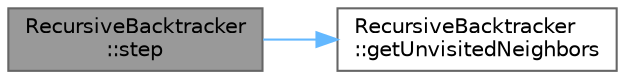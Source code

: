 digraph "RecursiveBacktracker::step"
{
 // LATEX_PDF_SIZE
  bgcolor="transparent";
  edge [fontname=Helvetica,fontsize=10,labelfontname=Helvetica,labelfontsize=10];
  node [fontname=Helvetica,fontsize=10,shape=box,height=0.2,width=0.4];
  rankdir="LR";
  Node1 [id="Node000001",label="RecursiveBacktracker\l::step",height=0.2,width=0.4,color="gray40", fillcolor="grey60", style="filled", fontcolor="black",tooltip=" "];
  Node1 -> Node2 [id="edge1_Node000001_Node000002",color="steelblue1",style="solid",tooltip=" "];
  Node2 [id="Node000002",label="RecursiveBacktracker\l::getUnvisitedNeighbors",height=0.2,width=0.4,color="grey40", fillcolor="white", style="filled",URL="$class_recursive_backtracker.html#ac83def699a0691bc94fc73a7332c5980",tooltip=" "];
}
